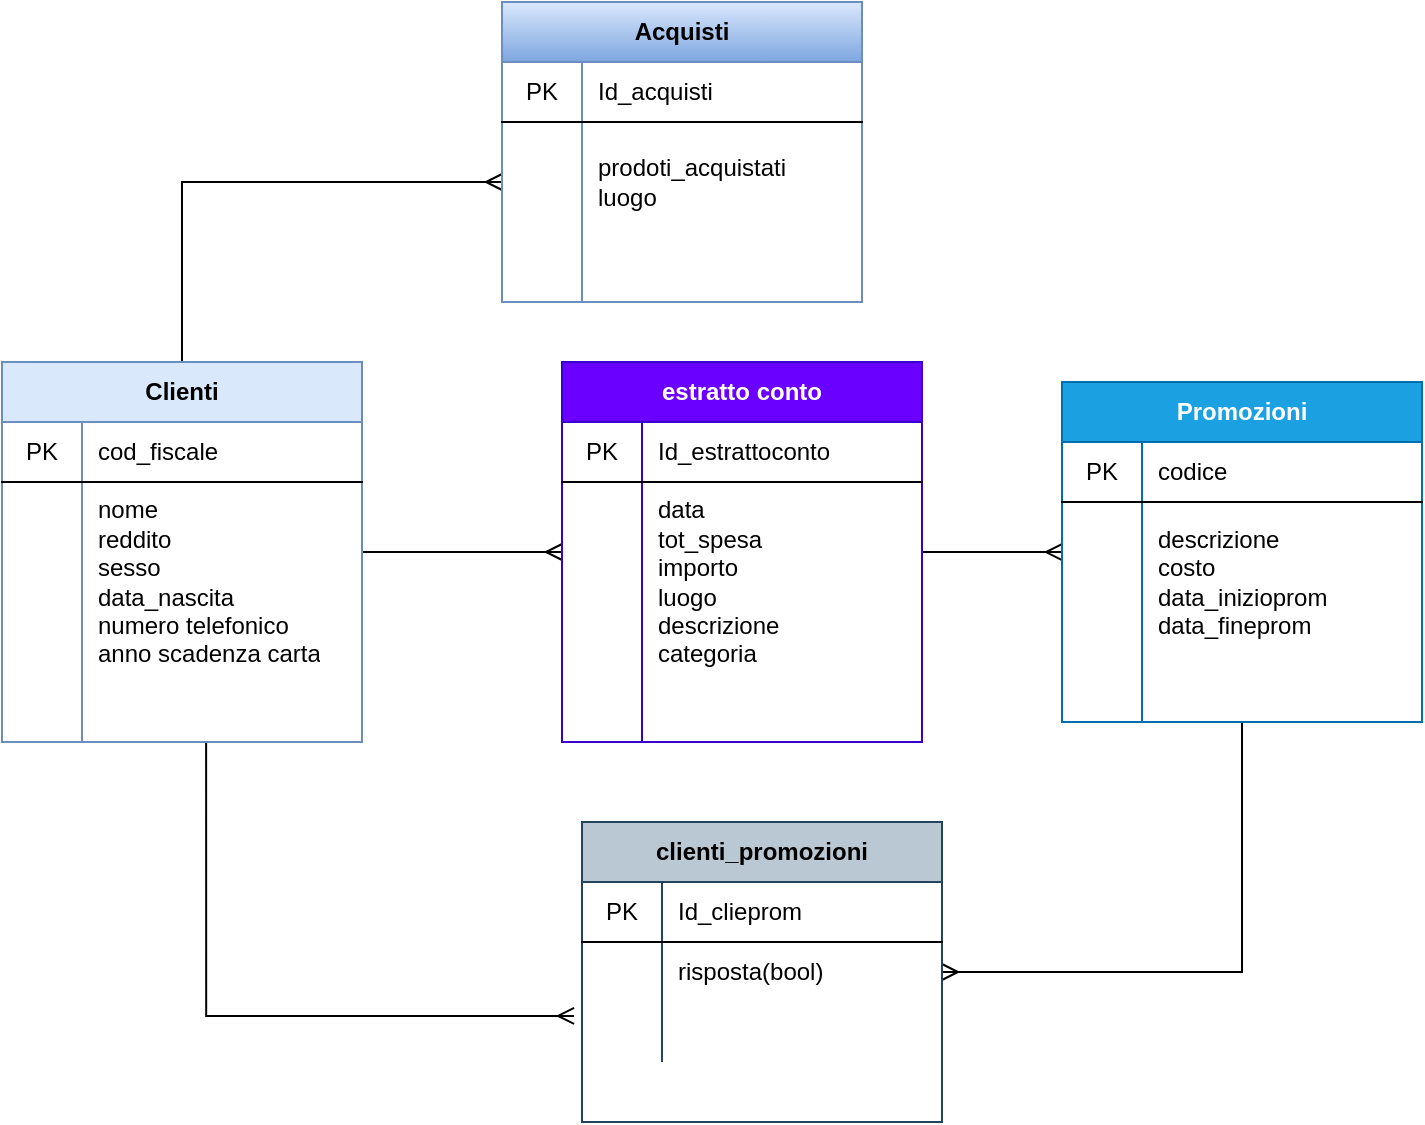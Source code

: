 <mxfile version="13.10.8" type="github">
  <diagram name="Page-1" id="e7e014a7-5840-1c2e-5031-d8a46d1fe8dd">
    <mxGraphModel dx="782" dy="1340" grid="1" gridSize="10" guides="1" tooltips="1" connect="1" arrows="1" fold="1" page="1" pageScale="1" pageWidth="1169" pageHeight="826" background="#ffffff" math="0" shadow="0">
      <root>
        <mxCell id="0" />
        <mxCell id="1" parent="0" />
        <mxCell id="h-L8G1l6pnz6_0IfFQaI-83" style="edgeStyle=orthogonalEdgeStyle;rounded=0;orthogonalLoop=1;jettySize=auto;html=1;entryX=-0.022;entryY=0.233;entryDx=0;entryDy=0;entryPerimeter=0;endArrow=ERmany;endFill=0;exitX=0.567;exitY=1;exitDx=0;exitDy=0;exitPerimeter=0;" edge="1" parent="1" source="h-L8G1l6pnz6_0IfFQaI-48" target="h-L8G1l6pnz6_0IfFQaI-79">
          <mxGeometry relative="1" as="geometry" />
        </mxCell>
        <mxCell id="h-L8G1l6pnz6_0IfFQaI-84" style="edgeStyle=orthogonalEdgeStyle;rounded=0;orthogonalLoop=1;jettySize=auto;html=1;entryX=0;entryY=0.35;entryDx=0;entryDy=0;entryPerimeter=0;endArrow=ERmany;endFill=0;" edge="1" parent="1" source="h-L8G1l6pnz6_0IfFQaI-41" target="h-L8G1l6pnz6_0IfFQaI-55">
          <mxGeometry relative="1" as="geometry" />
        </mxCell>
        <mxCell id="h-L8G1l6pnz6_0IfFQaI-96" style="edgeStyle=orthogonalEdgeStyle;rounded=0;orthogonalLoop=1;jettySize=auto;html=1;entryX=0;entryY=0.5;entryDx=0;entryDy=0;endArrow=ERmany;endFill=0;" edge="1" parent="1" source="h-L8G1l6pnz6_0IfFQaI-41" target="h-L8G1l6pnz6_0IfFQaI-89">
          <mxGeometry relative="1" as="geometry" />
        </mxCell>
        <mxCell id="h-L8G1l6pnz6_0IfFQaI-41" value="&lt;font style=&quot;vertical-align: inherit&quot;&gt;&lt;font style=&quot;vertical-align: inherit&quot;&gt;Clienti&lt;/font&gt;&lt;/font&gt;" style="shape=table;html=1;whiteSpace=wrap;startSize=30;container=1;collapsible=0;childLayout=tableLayout;fixedRows=1;rowLines=0;fontStyle=1;align=center;fillColor=#dae8fc;strokeColor=#6c8ebf;" vertex="1" parent="1">
          <mxGeometry x="100" y="160" width="180" height="190" as="geometry" />
        </mxCell>
        <mxCell id="h-L8G1l6pnz6_0IfFQaI-42" value="" style="shape=partialRectangle;html=1;whiteSpace=wrap;collapsible=0;dropTarget=0;pointerEvents=0;fillColor=none;top=0;left=0;bottom=1;right=0;points=[[0,0.5],[1,0.5]];portConstraint=eastwest;" vertex="1" parent="h-L8G1l6pnz6_0IfFQaI-41">
          <mxGeometry y="30" width="180" height="30" as="geometry" />
        </mxCell>
        <mxCell id="h-L8G1l6pnz6_0IfFQaI-43" value="&lt;font style=&quot;vertical-align: inherit&quot;&gt;&lt;font style=&quot;vertical-align: inherit&quot;&gt;PK&lt;/font&gt;&lt;/font&gt;" style="shape=partialRectangle;html=1;whiteSpace=wrap;connectable=0;fillColor=none;top=0;left=0;bottom=0;right=0;overflow=hidden;" vertex="1" parent="h-L8G1l6pnz6_0IfFQaI-42">
          <mxGeometry width="40" height="30" as="geometry" />
        </mxCell>
        <mxCell id="h-L8G1l6pnz6_0IfFQaI-44" value="&lt;font style=&quot;vertical-align: inherit&quot;&gt;&lt;font style=&quot;vertical-align: inherit&quot;&gt;cod_fiscale&lt;/font&gt;&lt;/font&gt;" style="shape=partialRectangle;html=1;whiteSpace=wrap;connectable=0;fillColor=none;top=0;left=0;bottom=0;right=0;align=left;spacingLeft=6;overflow=hidden;" vertex="1" parent="h-L8G1l6pnz6_0IfFQaI-42">
          <mxGeometry x="40" width="140" height="30" as="geometry" />
        </mxCell>
        <mxCell id="h-L8G1l6pnz6_0IfFQaI-45" value="" style="shape=partialRectangle;html=1;whiteSpace=wrap;collapsible=0;dropTarget=0;pointerEvents=0;fillColor=none;top=0;left=0;bottom=0;right=0;points=[[0,0.5],[1,0.5]];portConstraint=eastwest;" vertex="1" parent="h-L8G1l6pnz6_0IfFQaI-41">
          <mxGeometry y="60" width="180" height="100" as="geometry" />
        </mxCell>
        <mxCell id="h-L8G1l6pnz6_0IfFQaI-46" value="" style="shape=partialRectangle;html=1;whiteSpace=wrap;connectable=0;fillColor=none;top=0;left=0;bottom=0;right=0;overflow=hidden;" vertex="1" parent="h-L8G1l6pnz6_0IfFQaI-45">
          <mxGeometry width="40" height="100" as="geometry" />
        </mxCell>
        <mxCell id="h-L8G1l6pnz6_0IfFQaI-47" value="&lt;font style=&quot;vertical-align: inherit&quot;&gt;&lt;font style=&quot;vertical-align: inherit&quot;&gt;&lt;font style=&quot;vertical-align: inherit&quot;&gt;&lt;font style=&quot;vertical-align: inherit&quot;&gt;&lt;font style=&quot;vertical-align: inherit&quot;&gt;&lt;font style=&quot;vertical-align: inherit&quot;&gt;&lt;font style=&quot;vertical-align: inherit&quot;&gt;&lt;font style=&quot;vertical-align: inherit&quot;&gt;nome&lt;br&gt;reddito&lt;br&gt;sesso&lt;br&gt;data_nascita&lt;br&gt;numero telefonico&lt;br&gt;anno scadenza carta&lt;br&gt;&lt;/font&gt;&lt;/font&gt;&lt;/font&gt;&lt;/font&gt;&lt;/font&gt;&lt;/font&gt;&lt;/font&gt;&lt;/font&gt;" style="shape=partialRectangle;html=1;whiteSpace=wrap;connectable=0;fillColor=none;top=0;left=0;bottom=0;right=0;align=left;spacingLeft=6;overflow=hidden;" vertex="1" parent="h-L8G1l6pnz6_0IfFQaI-45">
          <mxGeometry x="40" width="140" height="100" as="geometry" />
        </mxCell>
        <mxCell id="h-L8G1l6pnz6_0IfFQaI-48" value="" style="shape=partialRectangle;html=1;whiteSpace=wrap;collapsible=0;dropTarget=0;pointerEvents=0;fillColor=none;top=0;left=0;bottom=0;right=0;points=[[0,0.5],[1,0.5]];portConstraint=eastwest;" vertex="1" parent="h-L8G1l6pnz6_0IfFQaI-41">
          <mxGeometry y="160" width="180" height="30" as="geometry" />
        </mxCell>
        <mxCell id="h-L8G1l6pnz6_0IfFQaI-49" value="" style="shape=partialRectangle;html=1;whiteSpace=wrap;connectable=0;fillColor=none;top=0;left=0;bottom=0;right=0;overflow=hidden;" vertex="1" parent="h-L8G1l6pnz6_0IfFQaI-48">
          <mxGeometry width="40" height="30" as="geometry" />
        </mxCell>
        <mxCell id="h-L8G1l6pnz6_0IfFQaI-50" value="" style="shape=partialRectangle;html=1;whiteSpace=wrap;connectable=0;fillColor=none;top=0;left=0;bottom=0;right=0;align=left;spacingLeft=6;overflow=hidden;" vertex="1" parent="h-L8G1l6pnz6_0IfFQaI-48">
          <mxGeometry x="40" width="140" height="30" as="geometry" />
        </mxCell>
        <mxCell id="h-L8G1l6pnz6_0IfFQaI-71" style="edgeStyle=orthogonalEdgeStyle;rounded=0;orthogonalLoop=1;jettySize=auto;html=1;entryX=0;entryY=0.313;entryDx=0;entryDy=0;entryPerimeter=0;endArrow=ERmany;endFill=0;" edge="1" parent="1" source="h-L8G1l6pnz6_0IfFQaI-51" target="h-L8G1l6pnz6_0IfFQaI-65">
          <mxGeometry relative="1" as="geometry" />
        </mxCell>
        <mxCell id="h-L8G1l6pnz6_0IfFQaI-51" value="&lt;font style=&quot;vertical-align: inherit&quot;&gt;&lt;font style=&quot;vertical-align: inherit&quot;&gt;estratto conto&lt;/font&gt;&lt;/font&gt;" style="shape=table;html=1;whiteSpace=wrap;startSize=30;container=1;collapsible=0;childLayout=tableLayout;fixedRows=1;rowLines=0;fontStyle=1;align=center;fillColor=#6a00ff;strokeColor=#3700CC;fontColor=#ffffff;" vertex="1" parent="1">
          <mxGeometry x="380" y="160" width="180" height="190" as="geometry" />
        </mxCell>
        <mxCell id="h-L8G1l6pnz6_0IfFQaI-52" value="" style="shape=partialRectangle;html=1;whiteSpace=wrap;collapsible=0;dropTarget=0;pointerEvents=0;fillColor=none;top=0;left=0;bottom=1;right=0;points=[[0,0.5],[1,0.5]];portConstraint=eastwest;" vertex="1" parent="h-L8G1l6pnz6_0IfFQaI-51">
          <mxGeometry y="30" width="180" height="30" as="geometry" />
        </mxCell>
        <mxCell id="h-L8G1l6pnz6_0IfFQaI-53" value="&lt;font style=&quot;vertical-align: inherit&quot;&gt;&lt;font style=&quot;vertical-align: inherit&quot;&gt;PK&lt;/font&gt;&lt;/font&gt;" style="shape=partialRectangle;html=1;whiteSpace=wrap;connectable=0;fillColor=none;top=0;left=0;bottom=0;right=0;overflow=hidden;" vertex="1" parent="h-L8G1l6pnz6_0IfFQaI-52">
          <mxGeometry width="40" height="30" as="geometry" />
        </mxCell>
        <mxCell id="h-L8G1l6pnz6_0IfFQaI-54" value="&lt;font style=&quot;vertical-align: inherit&quot;&gt;&lt;font style=&quot;vertical-align: inherit&quot;&gt;Id_estrattoconto&lt;/font&gt;&lt;/font&gt;" style="shape=partialRectangle;html=1;whiteSpace=wrap;connectable=0;fillColor=none;top=0;left=0;bottom=0;right=0;align=left;spacingLeft=6;overflow=hidden;" vertex="1" parent="h-L8G1l6pnz6_0IfFQaI-52">
          <mxGeometry x="40" width="140" height="30" as="geometry" />
        </mxCell>
        <mxCell id="h-L8G1l6pnz6_0IfFQaI-55" value="" style="shape=partialRectangle;html=1;whiteSpace=wrap;collapsible=0;dropTarget=0;pointerEvents=0;fillColor=none;top=0;left=0;bottom=0;right=0;points=[[0,0.5],[1,0.5]];portConstraint=eastwest;" vertex="1" parent="h-L8G1l6pnz6_0IfFQaI-51">
          <mxGeometry y="60" width="180" height="100" as="geometry" />
        </mxCell>
        <mxCell id="h-L8G1l6pnz6_0IfFQaI-56" value="" style="shape=partialRectangle;html=1;whiteSpace=wrap;connectable=0;fillColor=none;top=0;left=0;bottom=0;right=0;overflow=hidden;" vertex="1" parent="h-L8G1l6pnz6_0IfFQaI-55">
          <mxGeometry width="40" height="100" as="geometry" />
        </mxCell>
        <mxCell id="h-L8G1l6pnz6_0IfFQaI-57" value="&lt;font style=&quot;vertical-align: inherit&quot;&gt;&lt;font style=&quot;vertical-align: inherit&quot;&gt;&lt;font style=&quot;vertical-align: inherit&quot;&gt;&lt;font style=&quot;vertical-align: inherit&quot;&gt;data &lt;/font&gt;&lt;/font&gt;&lt;br&gt;&lt;font style=&quot;vertical-align: inherit&quot;&gt;&lt;font style=&quot;vertical-align: inherit&quot;&gt;tot_spesa &lt;/font&gt;&lt;/font&gt;&lt;br&gt;&lt;font style=&quot;vertical-align: inherit&quot;&gt;&lt;font style=&quot;vertical-align: inherit&quot;&gt;importo &lt;/font&gt;&lt;/font&gt;&lt;br&gt;&lt;font style=&quot;vertical-align: inherit&quot;&gt;&lt;font style=&quot;vertical-align: inherit&quot;&gt;luogo&lt;br&gt;&lt;/font&gt;&lt;/font&gt;&lt;font style=&quot;vertical-align: inherit&quot;&gt;&lt;font style=&quot;vertical-align: inherit&quot;&gt;descrizione&lt;br&gt;&lt;/font&gt;&lt;/font&gt;&lt;font style=&quot;vertical-align: inherit&quot;&gt;&lt;font style=&quot;vertical-align: inherit&quot;&gt;categoria&lt;/font&gt;&lt;/font&gt;&lt;br&gt;&lt;/font&gt;&lt;/font&gt;" style="shape=partialRectangle;html=1;whiteSpace=wrap;connectable=0;fillColor=none;top=0;left=0;bottom=0;right=0;align=left;spacingLeft=6;overflow=hidden;" vertex="1" parent="h-L8G1l6pnz6_0IfFQaI-55">
          <mxGeometry x="40" width="140" height="100" as="geometry" />
        </mxCell>
        <mxCell id="h-L8G1l6pnz6_0IfFQaI-58" value="" style="shape=partialRectangle;html=1;whiteSpace=wrap;collapsible=0;dropTarget=0;pointerEvents=0;fillColor=none;top=0;left=0;bottom=0;right=0;points=[[0,0.5],[1,0.5]];portConstraint=eastwest;" vertex="1" parent="h-L8G1l6pnz6_0IfFQaI-51">
          <mxGeometry y="160" width="180" height="30" as="geometry" />
        </mxCell>
        <mxCell id="h-L8G1l6pnz6_0IfFQaI-59" value="" style="shape=partialRectangle;html=1;whiteSpace=wrap;connectable=0;fillColor=none;top=0;left=0;bottom=0;right=0;overflow=hidden;" vertex="1" parent="h-L8G1l6pnz6_0IfFQaI-58">
          <mxGeometry width="40" height="30" as="geometry" />
        </mxCell>
        <mxCell id="h-L8G1l6pnz6_0IfFQaI-60" value="" style="shape=partialRectangle;html=1;whiteSpace=wrap;connectable=0;fillColor=none;top=0;left=0;bottom=0;right=0;align=left;spacingLeft=6;overflow=hidden;" vertex="1" parent="h-L8G1l6pnz6_0IfFQaI-58">
          <mxGeometry x="40" width="140" height="30" as="geometry" />
        </mxCell>
        <mxCell id="h-L8G1l6pnz6_0IfFQaI-82" style="edgeStyle=orthogonalEdgeStyle;rounded=0;orthogonalLoop=1;jettySize=auto;html=1;entryX=1;entryY=0.5;entryDx=0;entryDy=0;endArrow=ERmany;endFill=0;" edge="1" parent="1" source="h-L8G1l6pnz6_0IfFQaI-61" target="h-L8G1l6pnz6_0IfFQaI-76">
          <mxGeometry relative="1" as="geometry" />
        </mxCell>
        <mxCell id="h-L8G1l6pnz6_0IfFQaI-61" value="Promozioni" style="shape=table;html=1;whiteSpace=wrap;startSize=30;container=1;collapsible=0;childLayout=tableLayout;fixedRows=1;rowLines=0;fontStyle=1;align=center;fillColor=#1ba1e2;strokeColor=#006EAF;fontColor=#ffffff;" vertex="1" parent="1">
          <mxGeometry x="630" y="170" width="180" height="170" as="geometry" />
        </mxCell>
        <mxCell id="h-L8G1l6pnz6_0IfFQaI-62" value="" style="shape=partialRectangle;html=1;whiteSpace=wrap;collapsible=0;dropTarget=0;pointerEvents=0;fillColor=none;top=0;left=0;bottom=1;right=0;points=[[0,0.5],[1,0.5]];portConstraint=eastwest;" vertex="1" parent="h-L8G1l6pnz6_0IfFQaI-61">
          <mxGeometry y="30" width="180" height="30" as="geometry" />
        </mxCell>
        <mxCell id="h-L8G1l6pnz6_0IfFQaI-63" value="PK" style="shape=partialRectangle;html=1;whiteSpace=wrap;connectable=0;fillColor=none;top=0;left=0;bottom=0;right=0;overflow=hidden;" vertex="1" parent="h-L8G1l6pnz6_0IfFQaI-62">
          <mxGeometry width="40" height="30" as="geometry" />
        </mxCell>
        <mxCell id="h-L8G1l6pnz6_0IfFQaI-64" value="codice" style="shape=partialRectangle;html=1;whiteSpace=wrap;connectable=0;fillColor=none;top=0;left=0;bottom=0;right=0;align=left;spacingLeft=6;overflow=hidden;" vertex="1" parent="h-L8G1l6pnz6_0IfFQaI-62">
          <mxGeometry x="40" width="140" height="30" as="geometry" />
        </mxCell>
        <mxCell id="h-L8G1l6pnz6_0IfFQaI-65" value="" style="shape=partialRectangle;html=1;whiteSpace=wrap;collapsible=0;dropTarget=0;pointerEvents=0;fillColor=none;top=0;left=0;bottom=0;right=0;points=[[0,0.5],[1,0.5]];portConstraint=eastwest;" vertex="1" parent="h-L8G1l6pnz6_0IfFQaI-61">
          <mxGeometry y="60" width="180" height="80" as="geometry" />
        </mxCell>
        <mxCell id="h-L8G1l6pnz6_0IfFQaI-66" value="" style="shape=partialRectangle;html=1;whiteSpace=wrap;connectable=0;fillColor=none;top=0;left=0;bottom=0;right=0;overflow=hidden;" vertex="1" parent="h-L8G1l6pnz6_0IfFQaI-65">
          <mxGeometry width="40" height="80" as="geometry" />
        </mxCell>
        <mxCell id="h-L8G1l6pnz6_0IfFQaI-67" value="descrizione&lt;br&gt;costo&lt;br&gt;data_inizioprom&lt;br&gt;data_fineprom" style="shape=partialRectangle;html=1;whiteSpace=wrap;connectable=0;fillColor=none;top=0;left=0;bottom=0;right=0;align=left;spacingLeft=6;overflow=hidden;" vertex="1" parent="h-L8G1l6pnz6_0IfFQaI-65">
          <mxGeometry x="40" width="140" height="80" as="geometry" />
        </mxCell>
        <mxCell id="h-L8G1l6pnz6_0IfFQaI-68" value="" style="shape=partialRectangle;html=1;whiteSpace=wrap;collapsible=0;dropTarget=0;pointerEvents=0;fillColor=none;top=0;left=0;bottom=0;right=0;points=[[0,0.5],[1,0.5]];portConstraint=eastwest;" vertex="1" parent="h-L8G1l6pnz6_0IfFQaI-61">
          <mxGeometry y="140" width="180" height="30" as="geometry" />
        </mxCell>
        <mxCell id="h-L8G1l6pnz6_0IfFQaI-69" value="" style="shape=partialRectangle;html=1;whiteSpace=wrap;connectable=0;fillColor=none;top=0;left=0;bottom=0;right=0;overflow=hidden;" vertex="1" parent="h-L8G1l6pnz6_0IfFQaI-68">
          <mxGeometry width="40" height="30" as="geometry" />
        </mxCell>
        <mxCell id="h-L8G1l6pnz6_0IfFQaI-70" value="" style="shape=partialRectangle;html=1;whiteSpace=wrap;connectable=0;fillColor=none;top=0;left=0;bottom=0;right=0;align=left;spacingLeft=6;overflow=hidden;" vertex="1" parent="h-L8G1l6pnz6_0IfFQaI-68">
          <mxGeometry x="40" width="140" height="30" as="geometry" />
        </mxCell>
        <mxCell id="h-L8G1l6pnz6_0IfFQaI-72" value="clienti_promozioni" style="shape=table;html=1;whiteSpace=wrap;startSize=30;container=1;collapsible=0;childLayout=tableLayout;fixedRows=1;rowLines=0;fontStyle=1;align=center;fillColor=#bac8d3;strokeColor=#23445d;" vertex="1" parent="1">
          <mxGeometry x="390" y="390" width="180" height="150" as="geometry" />
        </mxCell>
        <mxCell id="h-L8G1l6pnz6_0IfFQaI-73" value="" style="shape=partialRectangle;html=1;whiteSpace=wrap;collapsible=0;dropTarget=0;pointerEvents=0;fillColor=none;top=0;left=0;bottom=1;right=0;points=[[0,0.5],[1,0.5]];portConstraint=eastwest;" vertex="1" parent="h-L8G1l6pnz6_0IfFQaI-72">
          <mxGeometry y="30" width="180" height="30" as="geometry" />
        </mxCell>
        <mxCell id="h-L8G1l6pnz6_0IfFQaI-74" value="PK" style="shape=partialRectangle;html=1;whiteSpace=wrap;connectable=0;fillColor=none;top=0;left=0;bottom=0;right=0;overflow=hidden;" vertex="1" parent="h-L8G1l6pnz6_0IfFQaI-73">
          <mxGeometry width="40" height="30" as="geometry" />
        </mxCell>
        <mxCell id="h-L8G1l6pnz6_0IfFQaI-75" value="Id_clieprom" style="shape=partialRectangle;html=1;whiteSpace=wrap;connectable=0;fillColor=none;top=0;left=0;bottom=0;right=0;align=left;spacingLeft=6;overflow=hidden;" vertex="1" parent="h-L8G1l6pnz6_0IfFQaI-73">
          <mxGeometry x="40" width="140" height="30" as="geometry" />
        </mxCell>
        <mxCell id="h-L8G1l6pnz6_0IfFQaI-76" value="" style="shape=partialRectangle;html=1;whiteSpace=wrap;collapsible=0;dropTarget=0;pointerEvents=0;fillColor=none;top=0;left=0;bottom=0;right=0;points=[[0,0.5],[1,0.5]];portConstraint=eastwest;" vertex="1" parent="h-L8G1l6pnz6_0IfFQaI-72">
          <mxGeometry y="60" width="180" height="30" as="geometry" />
        </mxCell>
        <mxCell id="h-L8G1l6pnz6_0IfFQaI-77" value="" style="shape=partialRectangle;html=1;whiteSpace=wrap;connectable=0;fillColor=none;top=0;left=0;bottom=0;right=0;overflow=hidden;" vertex="1" parent="h-L8G1l6pnz6_0IfFQaI-76">
          <mxGeometry width="40" height="30" as="geometry" />
        </mxCell>
        <mxCell id="h-L8G1l6pnz6_0IfFQaI-78" value="risposta(bool)" style="shape=partialRectangle;html=1;whiteSpace=wrap;connectable=0;fillColor=none;top=0;left=0;bottom=0;right=0;align=left;spacingLeft=6;overflow=hidden;" vertex="1" parent="h-L8G1l6pnz6_0IfFQaI-76">
          <mxGeometry x="40" width="140" height="30" as="geometry" />
        </mxCell>
        <mxCell id="h-L8G1l6pnz6_0IfFQaI-79" value="" style="shape=partialRectangle;html=1;whiteSpace=wrap;collapsible=0;dropTarget=0;pointerEvents=0;fillColor=none;top=0;left=0;bottom=0;right=0;points=[[0,0.5],[1,0.5]];portConstraint=eastwest;" vertex="1" parent="h-L8G1l6pnz6_0IfFQaI-72">
          <mxGeometry y="90" width="180" height="30" as="geometry" />
        </mxCell>
        <mxCell id="h-L8G1l6pnz6_0IfFQaI-80" value="" style="shape=partialRectangle;html=1;whiteSpace=wrap;connectable=0;fillColor=none;top=0;left=0;bottom=0;right=0;overflow=hidden;" vertex="1" parent="h-L8G1l6pnz6_0IfFQaI-79">
          <mxGeometry width="40" height="30" as="geometry" />
        </mxCell>
        <mxCell id="h-L8G1l6pnz6_0IfFQaI-81" value="" style="shape=partialRectangle;html=1;whiteSpace=wrap;connectable=0;fillColor=none;top=0;left=0;bottom=0;right=0;align=left;spacingLeft=6;overflow=hidden;" vertex="1" parent="h-L8G1l6pnz6_0IfFQaI-79">
          <mxGeometry x="40" width="140" height="30" as="geometry" />
        </mxCell>
        <mxCell id="h-L8G1l6pnz6_0IfFQaI-85" value="Acquisti" style="shape=table;html=1;whiteSpace=wrap;startSize=30;container=1;collapsible=0;childLayout=tableLayout;fixedRows=1;rowLines=0;fontStyle=1;align=center;gradientColor=#7ea6e0;fillColor=#dae8fc;strokeColor=#6c8ebf;" vertex="1" parent="1">
          <mxGeometry x="350" y="-20" width="180" height="150" as="geometry" />
        </mxCell>
        <mxCell id="h-L8G1l6pnz6_0IfFQaI-86" value="" style="shape=partialRectangle;html=1;whiteSpace=wrap;collapsible=0;dropTarget=0;pointerEvents=0;fillColor=none;top=0;left=0;bottom=1;right=0;points=[[0,0.5],[1,0.5]];portConstraint=eastwest;" vertex="1" parent="h-L8G1l6pnz6_0IfFQaI-85">
          <mxGeometry y="30" width="180" height="30" as="geometry" />
        </mxCell>
        <mxCell id="h-L8G1l6pnz6_0IfFQaI-87" value="PK" style="shape=partialRectangle;html=1;whiteSpace=wrap;connectable=0;fillColor=none;top=0;left=0;bottom=0;right=0;overflow=hidden;" vertex="1" parent="h-L8G1l6pnz6_0IfFQaI-86">
          <mxGeometry width="40" height="30" as="geometry" />
        </mxCell>
        <mxCell id="h-L8G1l6pnz6_0IfFQaI-88" value="Id_acquisti" style="shape=partialRectangle;html=1;whiteSpace=wrap;connectable=0;fillColor=none;top=0;left=0;bottom=0;right=0;align=left;spacingLeft=6;overflow=hidden;" vertex="1" parent="h-L8G1l6pnz6_0IfFQaI-86">
          <mxGeometry x="40" width="140" height="30" as="geometry" />
        </mxCell>
        <mxCell id="h-L8G1l6pnz6_0IfFQaI-89" value="" style="shape=partialRectangle;html=1;whiteSpace=wrap;collapsible=0;dropTarget=0;pointerEvents=0;fillColor=none;top=0;left=0;bottom=0;right=0;points=[[0,0.5],[1,0.5]];portConstraint=eastwest;" vertex="1" parent="h-L8G1l6pnz6_0IfFQaI-85">
          <mxGeometry y="60" width="180" height="60" as="geometry" />
        </mxCell>
        <mxCell id="h-L8G1l6pnz6_0IfFQaI-90" value="" style="shape=partialRectangle;html=1;whiteSpace=wrap;connectable=0;fillColor=none;top=0;left=0;bottom=0;right=0;overflow=hidden;" vertex="1" parent="h-L8G1l6pnz6_0IfFQaI-89">
          <mxGeometry width="40" height="60" as="geometry" />
        </mxCell>
        <mxCell id="h-L8G1l6pnz6_0IfFQaI-91" value="prodoti_acquistati&lt;br&gt;luogo" style="shape=partialRectangle;html=1;whiteSpace=wrap;connectable=0;fillColor=none;top=0;left=0;bottom=0;right=0;align=left;spacingLeft=6;overflow=hidden;" vertex="1" parent="h-L8G1l6pnz6_0IfFQaI-89">
          <mxGeometry x="40" width="140" height="60" as="geometry" />
        </mxCell>
        <mxCell id="h-L8G1l6pnz6_0IfFQaI-92" value="" style="shape=partialRectangle;html=1;whiteSpace=wrap;collapsible=0;dropTarget=0;pointerEvents=0;fillColor=none;top=0;left=0;bottom=0;right=0;points=[[0,0.5],[1,0.5]];portConstraint=eastwest;" vertex="1" parent="h-L8G1l6pnz6_0IfFQaI-85">
          <mxGeometry y="120" width="180" height="30" as="geometry" />
        </mxCell>
        <mxCell id="h-L8G1l6pnz6_0IfFQaI-93" value="" style="shape=partialRectangle;html=1;whiteSpace=wrap;connectable=0;fillColor=none;top=0;left=0;bottom=0;right=0;overflow=hidden;" vertex="1" parent="h-L8G1l6pnz6_0IfFQaI-92">
          <mxGeometry width="40" height="30" as="geometry" />
        </mxCell>
        <mxCell id="h-L8G1l6pnz6_0IfFQaI-94" value="" style="shape=partialRectangle;html=1;whiteSpace=wrap;connectable=0;fillColor=none;top=0;left=0;bottom=0;right=0;align=left;spacingLeft=6;overflow=hidden;" vertex="1" parent="h-L8G1l6pnz6_0IfFQaI-92">
          <mxGeometry x="40" width="140" height="30" as="geometry" />
        </mxCell>
      </root>
    </mxGraphModel>
  </diagram>
</mxfile>
